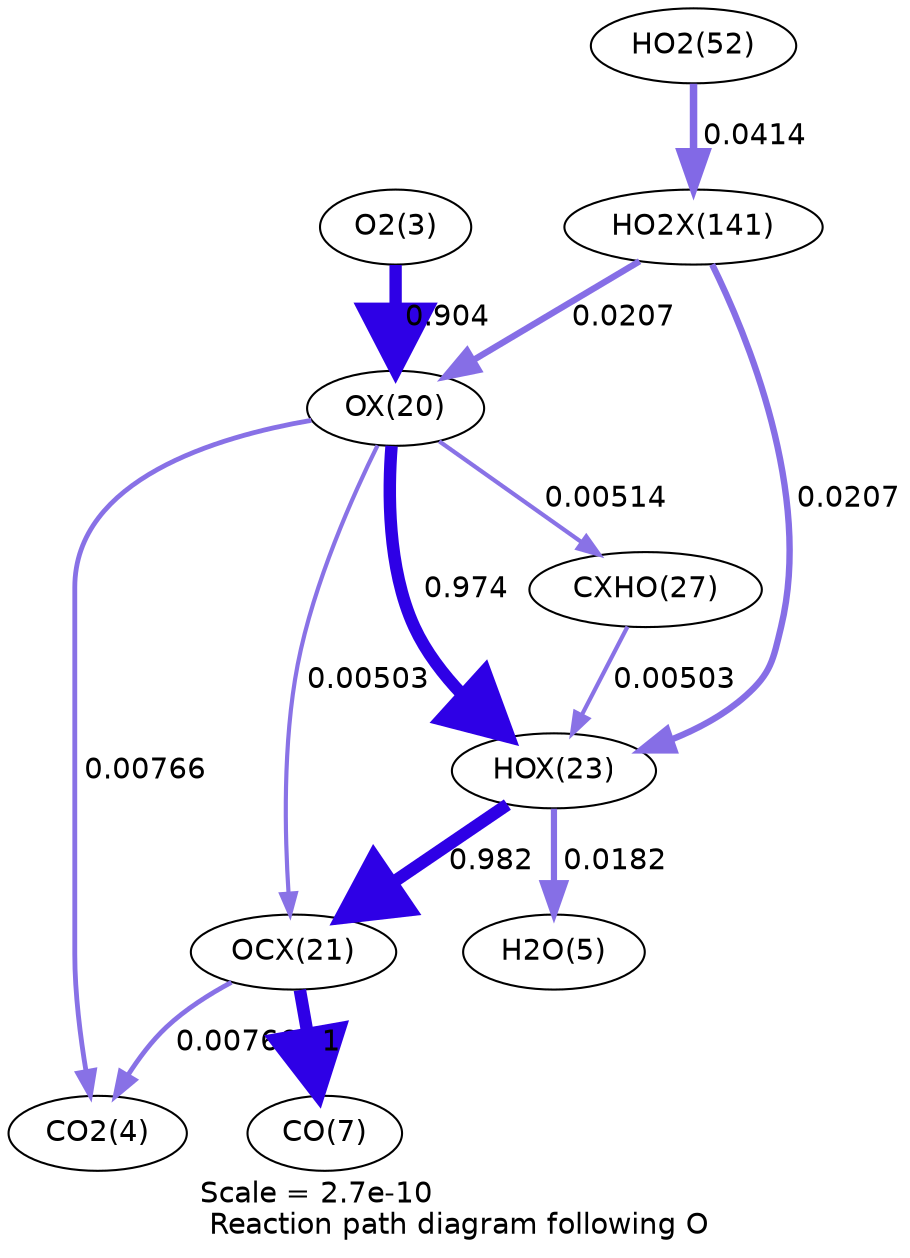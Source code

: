 digraph reaction_paths {
center=1;
s5 -> s25[fontname="Helvetica", penwidth=5.92, arrowsize=2.96, color="0.7, 1.4, 0.9"
, label=" 0.904"];
s25 -> s31[fontname="Helvetica", penwidth=2.02, arrowsize=1.01, color="0.7, 0.505, 0.9"
, label=" 0.00514"];
s25 -> s28[fontname="Helvetica", penwidth=5.98, arrowsize=2.99, color="0.7, 1.47, 0.9"
, label=" 0.974"];
s25 -> s26[fontname="Helvetica", penwidth=2, arrowsize=1, color="0.7, 0.505, 0.9"
, label=" 0.00503"];
s25 -> s6[fontname="Helvetica", penwidth=2.32, arrowsize=1.16, color="0.7, 0.508, 0.9"
, label=" 0.00766"];
s41 -> s25[fontname="Helvetica", penwidth=3.07, arrowsize=1.54, color="0.7, 0.521, 0.9"
, label=" 0.0207"];
s31 -> s28[fontname="Helvetica", penwidth=2, arrowsize=1, color="0.7, 0.505, 0.9"
, label=" 0.00503"];
s28 -> s7[fontname="Helvetica", penwidth=2.98, arrowsize=1.49, color="0.7, 0.518, 0.9"
, label=" 0.0182"];
s28 -> s26[fontname="Helvetica", penwidth=5.99, arrowsize=2.99, color="0.7, 1.48, 0.9"
, label=" 0.982"];
s41 -> s28[fontname="Helvetica", penwidth=3.07, arrowsize=1.54, color="0.7, 0.521, 0.9"
, label=" 0.0207"];
s26 -> s9[fontname="Helvetica", penwidth=6, arrowsize=3, color="0.7, 1.5, 0.9"
, label=" 1"];
s26 -> s6[fontname="Helvetica", penwidth=2.32, arrowsize=1.16, color="0.7, 0.508, 0.9"
, label=" 0.00766"];
s21 -> s41[fontname="Helvetica", penwidth=3.6, arrowsize=1.8, color="0.7, 0.541, 0.9"
, label=" 0.0414"];
s5 [ fontname="Helvetica", label="O2(3)"];
s6 [ fontname="Helvetica", label="CO2(4)"];
s7 [ fontname="Helvetica", label="H2O(5)"];
s9 [ fontname="Helvetica", label="CO(7)"];
s21 [ fontname="Helvetica", label="HO2(52)"];
s25 [ fontname="Helvetica", label="OX(20)"];
s26 [ fontname="Helvetica", label="OCX(21)"];
s28 [ fontname="Helvetica", label="HOX(23)"];
s31 [ fontname="Helvetica", label="CXHO(27)"];
s41 [ fontname="Helvetica", label="HO2X(141)"];
 label = "Scale = 2.7e-10\l Reaction path diagram following O";
 fontname = "Helvetica";
}
